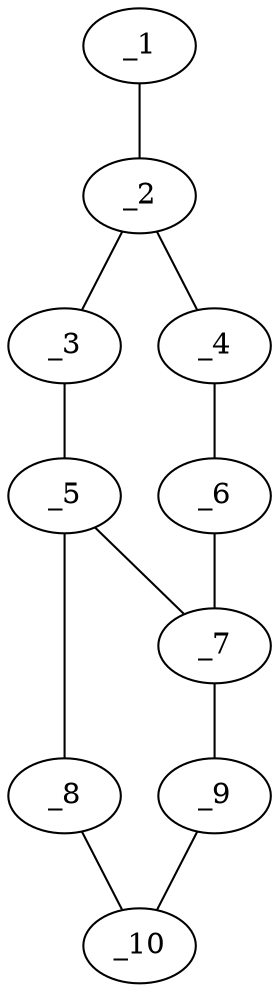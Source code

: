 graph molid139785 {
	_1	 [charge=0,
		chem=7,
		symbol="Cl ",
		x=2,
		y=1];
	_2	 [charge=0,
		chem=1,
		symbol="C  ",
		x="2.866",
		y="0.5"];
	_1 -- _2	 [valence=1];
	_3	 [charge=0,
		chem=1,
		symbol="C  ",
		x="3.7321",
		y=1];
	_2 -- _3	 [valence=2];
	_4	 [charge=0,
		chem=1,
		symbol="C  ",
		x="2.866",
		y="-0.5"];
	_2 -- _4	 [valence=1];
	_5	 [charge=0,
		chem=1,
		symbol="C  ",
		x="4.5981",
		y="0.5"];
	_3 -- _5	 [valence=1];
	_6	 [charge=0,
		chem=1,
		symbol="C  ",
		x="3.7321",
		y="-1"];
	_4 -- _6	 [valence=2];
	_7	 [charge=0,
		chem=1,
		symbol="C  ",
		x="4.5981",
		y="-0.5"];
	_5 -- _7	 [valence=1];
	_8	 [charge=0,
		chem=4,
		symbol="N  ",
		x="5.5491",
		y="0.809"];
	_5 -- _8	 [valence=2];
	_6 -- _7	 [valence=1];
	_9	 [charge=0,
		chem=4,
		symbol="N  ",
		x="5.5491",
		y="-0.809"];
	_7 -- _9	 [valence=2];
	_10	 [charge=0,
		chem=5,
		symbol="S  ",
		x="6.1369",
		y=0];
	_8 -- _10	 [valence=1];
	_9 -- _10	 [valence=1];
}
